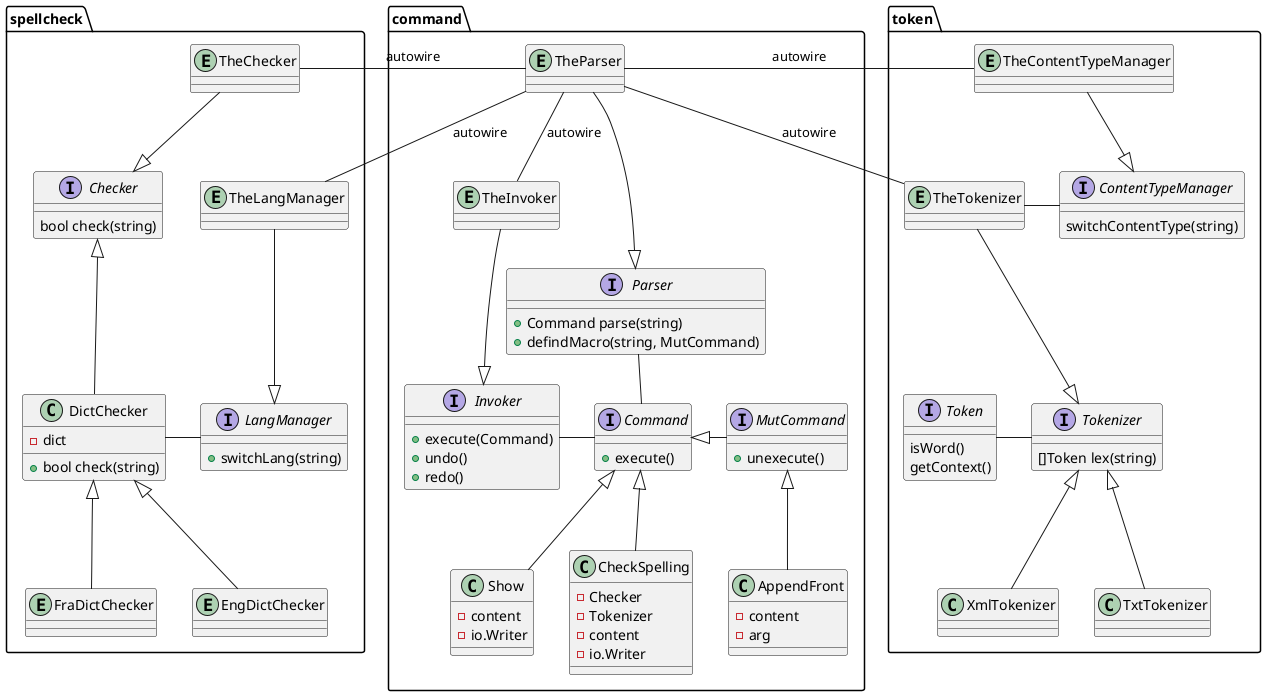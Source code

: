 @startuml design

package spellcheck{
  interface Checker{
    bool check(string)
  }
  entity TheChecker
  TheChecker --|> Checker
  class DictChecker{
    - dict
    + bool check(string)
  }
  Checker <|-- DictChecker
  entity EngDictChecker
  entity FraDictChecker
  DictChecker <|-- EngDictChecker
  DictChecker <|-- FraDictChecker

  interface LangManager{
    + switchLang(string)
  }
  entity TheLangManager
  TheLangManager --|> LangManager
  LangManager - DictChecker
}

package token{
  entity TheTokenizer
  interface Token{
    isWord()
    getContext()
  }
  interface Tokenizer{
    []Token lex(string)
  }
  Token - Tokenizer
  TheTokenizer --|> Tokenizer

  class TxtTokenizer
  class XmlTokenizer
  Tokenizer <|-- TxtTokenizer
  Tokenizer <|-- XmlTokenizer

  interface ContentTypeManager{
    switchContentType(string)
  }
  entity TheContentTypeManager
  TheContentTypeManager --|> ContentTypeManager

  ContentTypeManager - TheTokenizer

}
package command{
  interface Command{
    + execute()
  }
  interface MutCommand{
    + unexecute()
  }
  Command <|- MutCommand

  interface Parser{
    + Command parse(string)
    + defindMacro(string, MutCommand)
  }
  entity TheParser
  TheParser --|> Parser

  interface Invoker{
    + execute(Command)
    + undo()
    + redo()
  }
  entity TheInvoker
  TheInvoker --|> Invoker

  Invoker - Command
  Parser - Command

  class Show{
    - content
    - io.Writer
  }
  Command <|-- Show

  class AppendFront{
    - content
    - arg
  }
  MutCommand <|-- AppendFront

  class CheckSpelling{
    - Checker
    - Tokenizer
    - content
    - io.Writer
  }
  Command <|-- CheckSpelling
}

TheParser - TheTokenizer : autowire
TheParser - TheContentTypeManager : autowire
TheParser -- TheInvoker : autowire
TheParser - TheChecker : autowire
TheParser - TheLangManager : autowire
@enduml